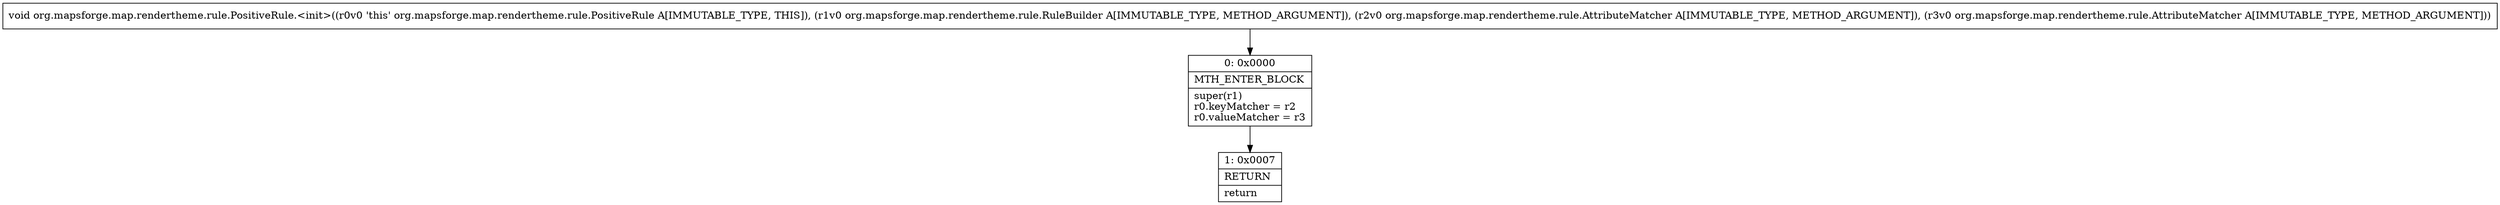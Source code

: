 digraph "CFG fororg.mapsforge.map.rendertheme.rule.PositiveRule.\<init\>(Lorg\/mapsforge\/map\/rendertheme\/rule\/RuleBuilder;Lorg\/mapsforge\/map\/rendertheme\/rule\/AttributeMatcher;Lorg\/mapsforge\/map\/rendertheme\/rule\/AttributeMatcher;)V" {
Node_0 [shape=record,label="{0\:\ 0x0000|MTH_ENTER_BLOCK\l|super(r1)\lr0.keyMatcher = r2\lr0.valueMatcher = r3\l}"];
Node_1 [shape=record,label="{1\:\ 0x0007|RETURN\l|return\l}"];
MethodNode[shape=record,label="{void org.mapsforge.map.rendertheme.rule.PositiveRule.\<init\>((r0v0 'this' org.mapsforge.map.rendertheme.rule.PositiveRule A[IMMUTABLE_TYPE, THIS]), (r1v0 org.mapsforge.map.rendertheme.rule.RuleBuilder A[IMMUTABLE_TYPE, METHOD_ARGUMENT]), (r2v0 org.mapsforge.map.rendertheme.rule.AttributeMatcher A[IMMUTABLE_TYPE, METHOD_ARGUMENT]), (r3v0 org.mapsforge.map.rendertheme.rule.AttributeMatcher A[IMMUTABLE_TYPE, METHOD_ARGUMENT])) }"];
MethodNode -> Node_0;
Node_0 -> Node_1;
}

